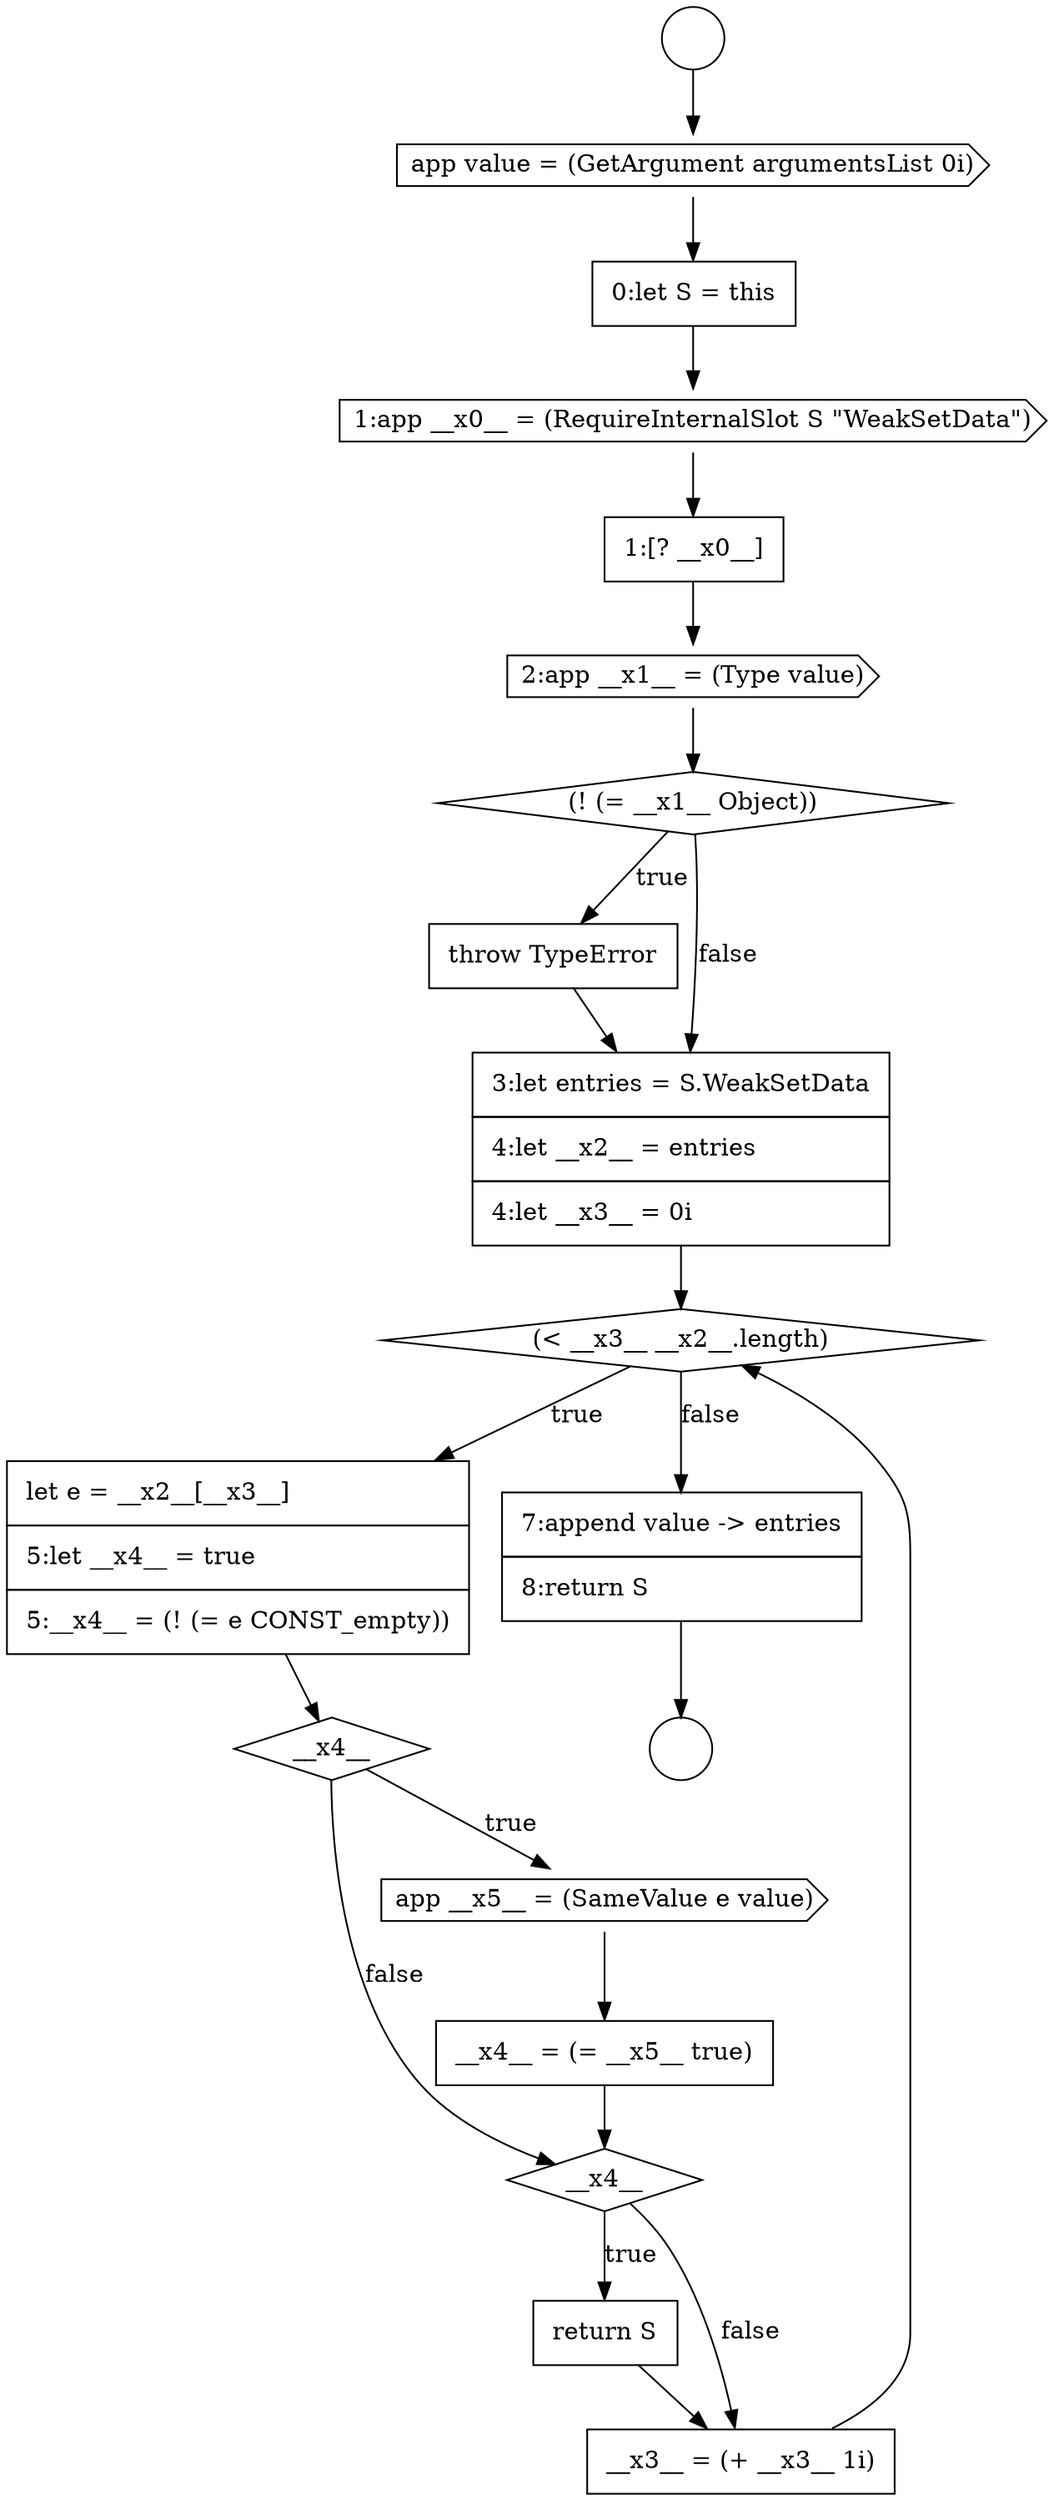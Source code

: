 digraph {
  node16928 [shape=none, margin=0, label=<<font color="black">
    <table border="0" cellborder="1" cellspacing="0" cellpadding="10">
      <tr><td align="left">0:let S = this</td></tr>
    </table>
  </font>> color="black" fillcolor="white" style=filled]
  node16940 [shape=diamond, label=<<font color="black">__x4__</font>> color="black" fillcolor="white" style=filled]
  node16933 [shape=none, margin=0, label=<<font color="black">
    <table border="0" cellborder="1" cellspacing="0" cellpadding="10">
      <tr><td align="left">throw TypeError</td></tr>
    </table>
  </font>> color="black" fillcolor="white" style=filled]
  node16929 [shape=cds, label=<<font color="black">1:app __x0__ = (RequireInternalSlot S &quot;WeakSetData&quot;)</font>> color="black" fillcolor="white" style=filled]
  node16927 [shape=cds, label=<<font color="black">app value = (GetArgument argumentsList 0i)</font>> color="black" fillcolor="white" style=filled]
  node16936 [shape=none, margin=0, label=<<font color="black">
    <table border="0" cellborder="1" cellspacing="0" cellpadding="10">
      <tr><td align="left">let e = __x2__[__x3__]</td></tr>
      <tr><td align="left">5:let __x4__ = true</td></tr>
      <tr><td align="left">5:__x4__ = (! (= e CONST_empty))</td></tr>
    </table>
  </font>> color="black" fillcolor="white" style=filled]
  node16941 [shape=none, margin=0, label=<<font color="black">
    <table border="0" cellborder="1" cellspacing="0" cellpadding="10">
      <tr><td align="left">return S</td></tr>
    </table>
  </font>> color="black" fillcolor="white" style=filled]
  node16935 [shape=diamond, label=<<font color="black">(&lt; __x3__ __x2__.length)</font>> color="black" fillcolor="white" style=filled]
  node16938 [shape=cds, label=<<font color="black">app __x5__ = (SameValue e value)</font>> color="black" fillcolor="white" style=filled]
  node16926 [shape=circle label=" " color="black" fillcolor="white" style=filled]
  node16942 [shape=none, margin=0, label=<<font color="black">
    <table border="0" cellborder="1" cellspacing="0" cellpadding="10">
      <tr><td align="left">__x3__ = (+ __x3__ 1i)</td></tr>
    </table>
  </font>> color="black" fillcolor="white" style=filled]
  node16934 [shape=none, margin=0, label=<<font color="black">
    <table border="0" cellborder="1" cellspacing="0" cellpadding="10">
      <tr><td align="left">3:let entries = S.WeakSetData</td></tr>
      <tr><td align="left">4:let __x2__ = entries</td></tr>
      <tr><td align="left">4:let __x3__ = 0i</td></tr>
    </table>
  </font>> color="black" fillcolor="white" style=filled]
  node16925 [shape=circle label=" " color="black" fillcolor="white" style=filled]
  node16931 [shape=cds, label=<<font color="black">2:app __x1__ = (Type value)</font>> color="black" fillcolor="white" style=filled]
  node16943 [shape=none, margin=0, label=<<font color="black">
    <table border="0" cellborder="1" cellspacing="0" cellpadding="10">
      <tr><td align="left">7:append value -&gt; entries</td></tr>
      <tr><td align="left">8:return S</td></tr>
    </table>
  </font>> color="black" fillcolor="white" style=filled]
  node16937 [shape=diamond, label=<<font color="black">__x4__</font>> color="black" fillcolor="white" style=filled]
  node16932 [shape=diamond, label=<<font color="black">(! (= __x1__ Object))</font>> color="black" fillcolor="white" style=filled]
  node16939 [shape=none, margin=0, label=<<font color="black">
    <table border="0" cellborder="1" cellspacing="0" cellpadding="10">
      <tr><td align="left">__x4__ = (= __x5__ true)</td></tr>
    </table>
  </font>> color="black" fillcolor="white" style=filled]
  node16930 [shape=none, margin=0, label=<<font color="black">
    <table border="0" cellborder="1" cellspacing="0" cellpadding="10">
      <tr><td align="left">1:[? __x0__]</td></tr>
    </table>
  </font>> color="black" fillcolor="white" style=filled]
  node16930 -> node16931 [ color="black"]
  node16929 -> node16930 [ color="black"]
  node16935 -> node16936 [label=<<font color="black">true</font>> color="black"]
  node16935 -> node16943 [label=<<font color="black">false</font>> color="black"]
  node16933 -> node16934 [ color="black"]
  node16943 -> node16926 [ color="black"]
  node16931 -> node16932 [ color="black"]
  node16934 -> node16935 [ color="black"]
  node16940 -> node16941 [label=<<font color="black">true</font>> color="black"]
  node16940 -> node16942 [label=<<font color="black">false</font>> color="black"]
  node16937 -> node16938 [label=<<font color="black">true</font>> color="black"]
  node16937 -> node16940 [label=<<font color="black">false</font>> color="black"]
  node16927 -> node16928 [ color="black"]
  node16942 -> node16935 [ color="black"]
  node16936 -> node16937 [ color="black"]
  node16932 -> node16933 [label=<<font color="black">true</font>> color="black"]
  node16932 -> node16934 [label=<<font color="black">false</font>> color="black"]
  node16939 -> node16940 [ color="black"]
  node16941 -> node16942 [ color="black"]
  node16928 -> node16929 [ color="black"]
  node16925 -> node16927 [ color="black"]
  node16938 -> node16939 [ color="black"]
}
